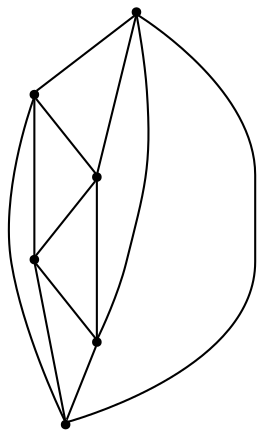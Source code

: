 graph {
  node [shape=point,comment="{\"directed\":false,\"doi\":\"10.1007/978-3-642-18469-7_18\",\"figure\":\"?\"}"]

  v0 [pos="767.9795881485861,954.6745196729833"]
  v1 [pos="709.51885489417,1013.0965238066478"]
  v2 [pos="666.7252334201954,1013.0965238066478"]
  v3 [pos="688.1220441571827,1092.8967062754036"]
  v4 [pos="688.1220441571827,976.0613460355746"]
  v5 [pos="608.2645001657793,954.674519672983"]

  v0 -- v3 [id="-1",pos="767.9795881485861,954.6745196729833 781.9786821553691,958.4335342589222 794.7517379206453,965.8013993356344 805.0060321252092,976.0446699678394 837.2993627244067,1008.2998413033001 837.3076983591191,1060.6081987015814 805.0310390293463,1092.8758333707929 772.7544433303729,1125.1476012884423 720.4070391216678,1125.1559949621928 688.1220441571827,1092.8967062754036"]
  v5 -- v4 [id="-2",pos="608.2645001657793,954.674519672983 636.796359693333,947.0400759691449 667.2340252916449,955.1913505959062 688.1220441571827,976.0613460355746"]
  v5 -- v0 [id="-3",pos="608.2645001657793,954.674519672983 604.5155643616038,940.680723511246 604.5155643616038,925.9449933578217 608.2645001657793,911.9468890794437 620.0742492599858,867.873234337929 665.3991675621406,841.710789141913 709.5022472555446,853.5126759657783 753.6052633181491,865.3103659527683 779.7810652388797,910.6050458712346 767.9795881485861,954.6745196729833"]
  v3 -- v5 [id="-4",pos="688.1220441571827,1092.8967062754036 677.8636139506622,1103.144094258937 665.0947578181418,1110.511959335649 651.0873281766466,1114.2667293933846 606.9884481159984,1126.085276387876 561.6551941791312,1099.9394277740485 549.8287738155,1055.8699062809715 538.0023534518688,1011.8003847878947 564.1656201051311,966.4931779472402 608.2645001657793,954.674519672983"]
  v4 -- v1 [id="-5",pos="688.1220441571827,976.0613460355746 698.384673996459,986.312994444421 705.7657830880379,999.09000995741 709.51885489417,1013.0965238066478"]
  v4 -- v0 [id="-6",pos="688.1220441571827,976.0613460355746 709.0017910188075,955.1913505959062 739.4477922518317,947.0400759691449 767.9795881485861,954.6745196729833"]
  v2 -- v5 [id="-7",pos="666.7252334201954,1013.0965238066478 638.1933738926417,1005.461889337497 615.9082771969959,983.1874955642248 608.2645001657793,954.674519672983"]
  v1 -- v3 [id="-8",pos="709.51885489417,1013.0965238066478 717.1626319253866,1041.609308932577 709.0100630227205,1072.0308440841727 688.1220441571827,1092.8967062754036"]
  v1 -- v2 [id="-9",pos="709.51885489417,1013.0965238066478 695.4989536160058,1016.8511507903991 680.7409350656038,1016.8511507903991 666.7252334201954,1013.0965238066478"]
  v2 -- v4 [id="-10",pos="666.7252334201954,1013.0965238066478 670.4825048590833,999.09000995741 677.8594143179064,986.3129308559834 688.1220441571827,976.0613460355746"]
  v0 -- v1 [id="-11",pos="767.9795881485861,954.6745196729833 760.3358111173695,983.1874955642248 738.0507144217237,1005.4576925006219 709.51885489417,1013.0965238066478"]
  v3 -- v2 [id="-12",pos="688.1220441571827,1092.8967062754036 667.2339616608456,1072.0308440841727 659.0813927581795,1041.609308932577 666.7252334201954,1013.0965238066478"]
}